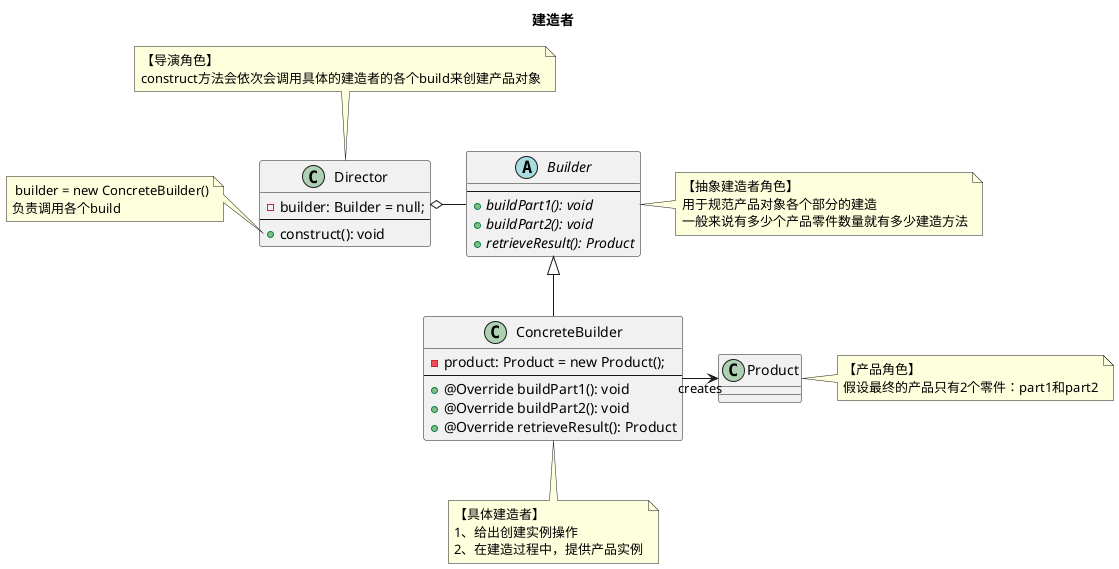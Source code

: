 @startuml
skinparam linetype ortho

title 建造者

class Director {
    - builder: Builder = null;
    --
    + construct(): void
}
Director o- Builder
note top of Director: 【导演角色】\nconstruct方法会依次会调用具体的建造者的各个build来创建产品对象
note left of Director::construct
     builder = new ConcreteBuilder()
    负责调用各个build
end note

abstract class Builder{
    --
    + {abstract} buildPart1(): void
    + {abstract} buildPart2(): void
    + {abstract} retrieveResult(): Product
}
note right of Builder: 【抽象建造者角色】\n用于规范产品对象各个部分的建造\n一般来说有多少个产品零件数量就有多少建造方法

class ConcreteBuilder{
    - product: Product = new Product();
    --
    + @Override buildPart1(): void
    + @Override buildPart2(): void
    + @Override retrieveResult(): Product
}
Builder <|-- ConcreteBuilder
ConcreteBuilder -> Product: creates
note bottom of ConcreteBuilder: 【具体建造者】\n1、给出创建实例操作\n2、在建造过程中，提供产品实例

class Product {}
note right of Product: 【产品角色】\n假设最终的产品只有2个零件：part1和part2
@enduml